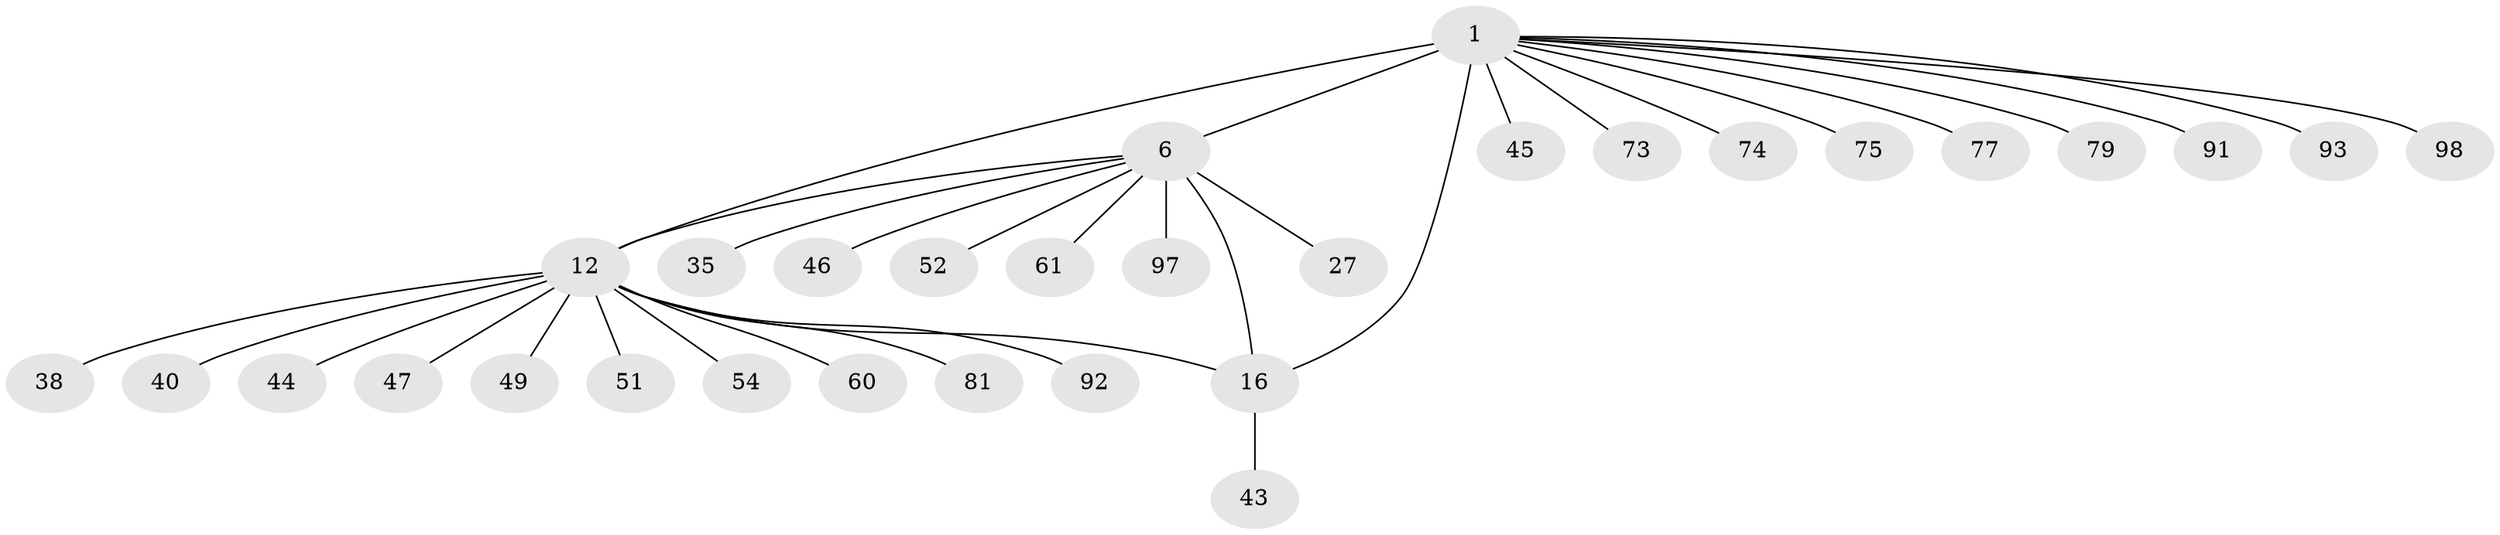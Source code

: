 // original degree distribution, {5: 0.02, 7: 0.05, 9: 0.03, 6: 0.06, 14: 0.01, 8: 0.03, 4: 0.02, 12: 0.01, 10: 0.02, 1: 0.61, 2: 0.11, 3: 0.03}
// Generated by graph-tools (version 1.1) at 2025/19/03/04/25 18:19:45]
// undirected, 30 vertices, 32 edges
graph export_dot {
graph [start="1"]
  node [color=gray90,style=filled];
  1 [super="+3+26+2+4+5"];
  6 [super="+17+53+71+87+55+34+39+7+41+8+10+30+50"];
  12 [super="+14+13+72+21"];
  16 [super="+57+48+18+20+19"];
  27;
  35;
  38;
  40;
  43;
  44;
  45 [super="+67+76"];
  46 [super="+68"];
  47;
  49;
  51;
  52;
  54;
  60 [super="+85+99"];
  61;
  73;
  74;
  75 [super="+100"];
  77;
  79;
  81;
  91;
  92;
  93;
  97;
  98;
  1 -- 73;
  1 -- 74;
  1 -- 98;
  1 -- 75;
  1 -- 12 [weight=5];
  1 -- 45;
  1 -- 77;
  1 -- 79;
  1 -- 91;
  1 -- 93;
  1 -- 16 [weight=3];
  1 -- 6;
  6 -- 97;
  6 -- 46;
  6 -- 16 [weight=5];
  6 -- 52;
  6 -- 27;
  6 -- 61;
  6 -- 12 [weight=3];
  6 -- 35;
  12 -- 38;
  12 -- 47;
  12 -- 92;
  12 -- 81;
  12 -- 49;
  12 -- 51;
  12 -- 60;
  12 -- 54;
  12 -- 40;
  12 -- 44;
  12 -- 16 [weight=2];
  16 -- 43;
}
